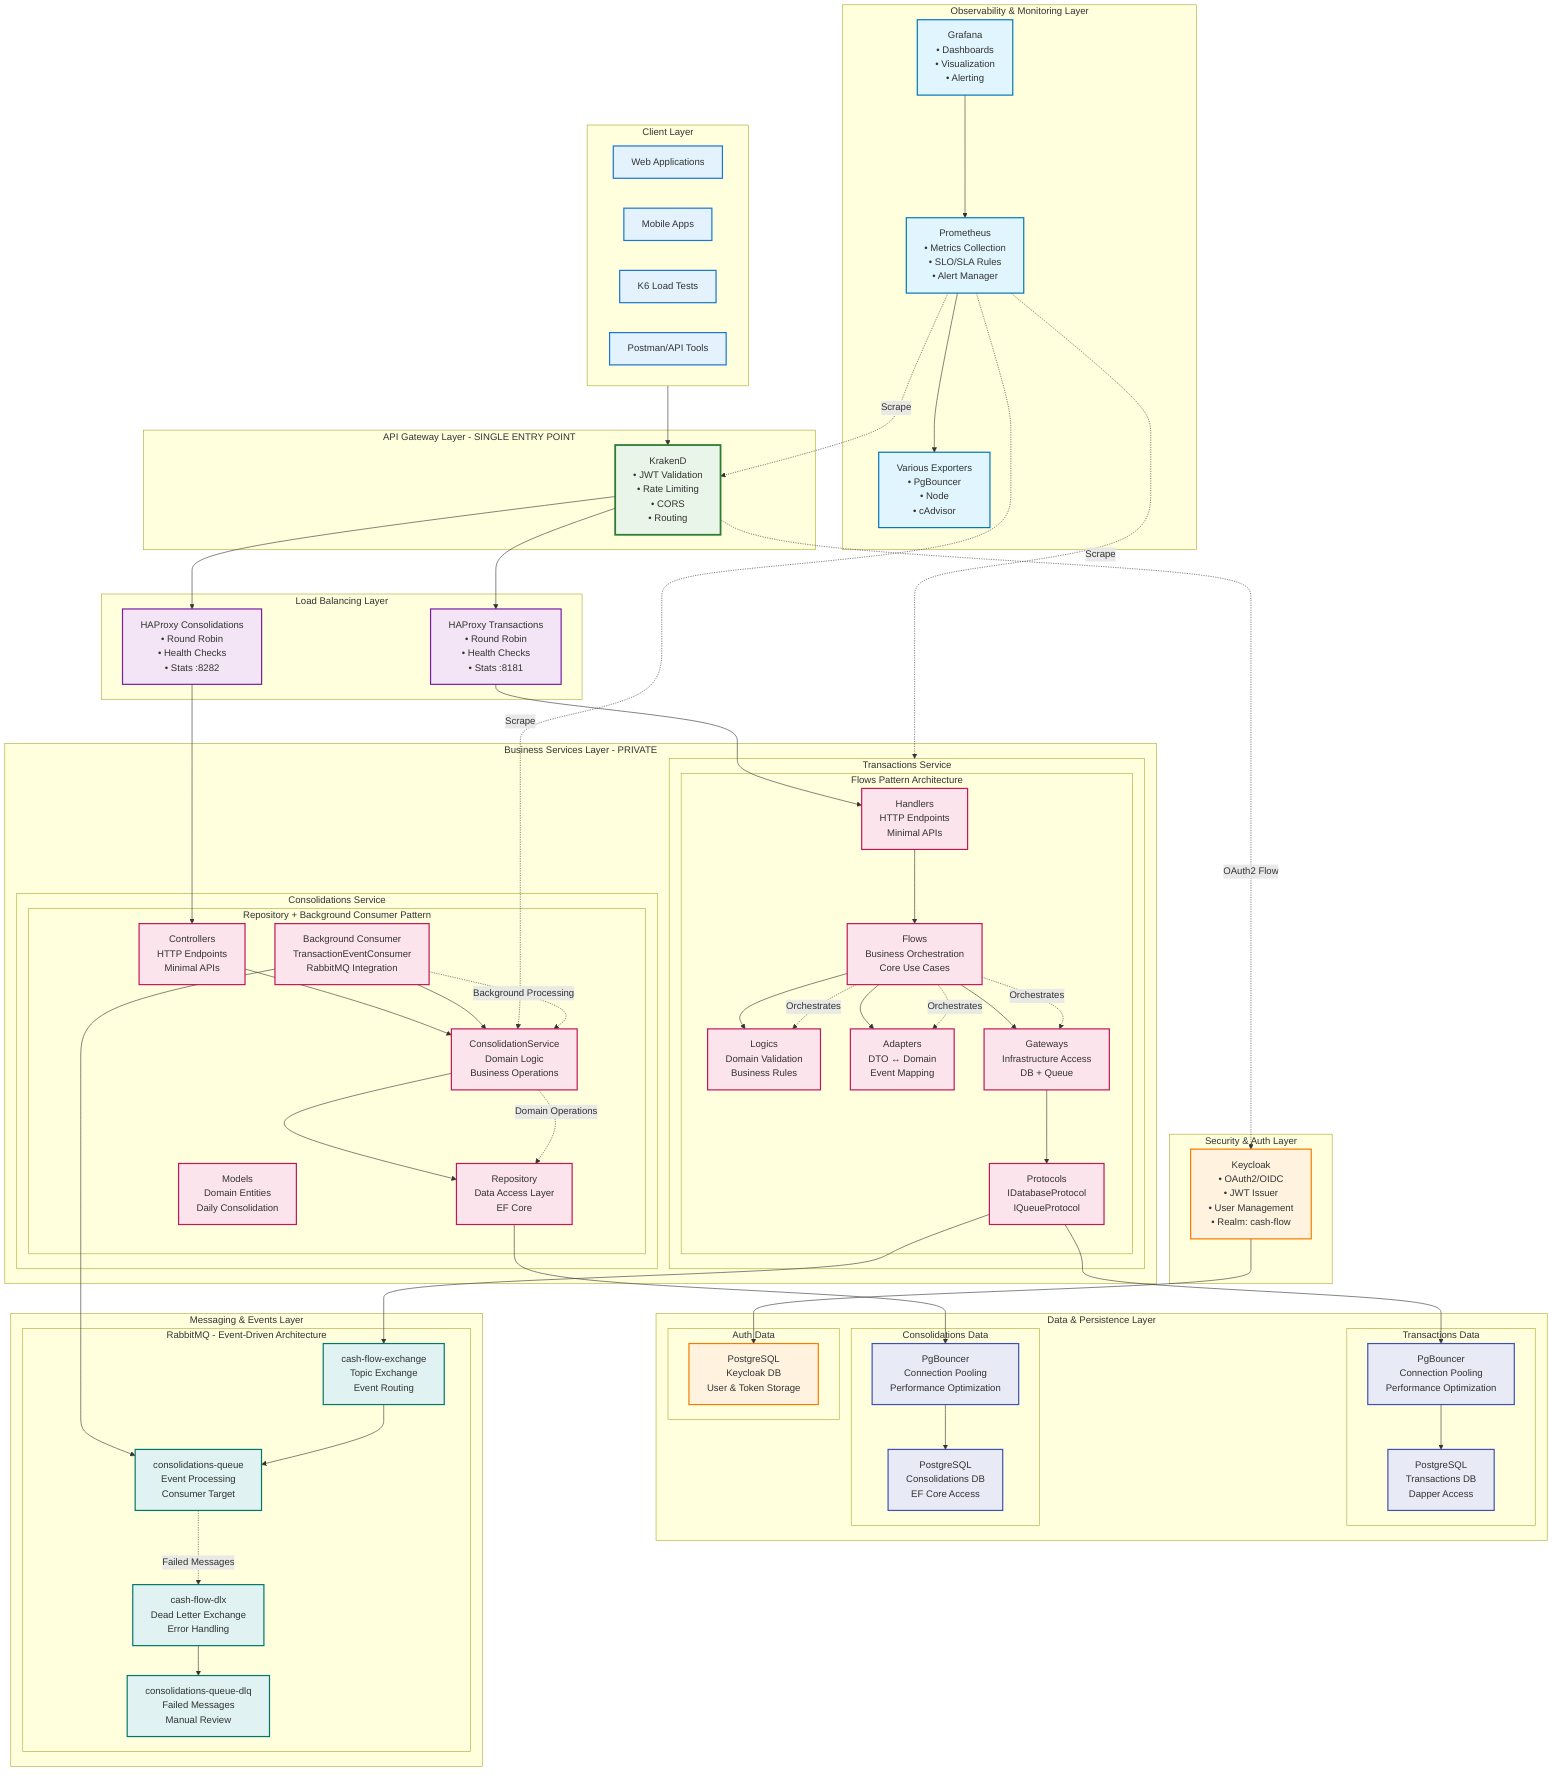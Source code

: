 graph TB
  subgraph ClientLayer[Client Layer]
    WebApp[Web Applications]
    Mobile[Mobile Apps]
    K6[K6 Load Tests]
    Postman[Postman/API Tools]
  end

  subgraph APIGateway[API Gateway Layer - SINGLE ENTRY POINT]
    KrakenD[KrakenD<br/>• JWT Validation<br/>• Rate Limiting<br/>• CORS<br/>• Routing]
  end

  subgraph SecurityLayer[Security & Auth Layer]
    Keycloak[Keycloak<br/>• OAuth2/OIDC<br/>• JWT Issuer<br/>• User Management<br/>• Realm: cash-flow]
  end

  subgraph BusinessServices[Business Services Layer - PRIVATE]
    subgraph TxService[Transactions Service]
      subgraph TxPattern[Flows Pattern Architecture]
        TxHandler[Handlers<br/>HTTP Endpoints<br/>Minimal APIs]
        TxFlow[Flows<br/>Business Orchestration<br/>Core Use Cases]
        TxLogic[Logics<br/>Domain Validation<br/>Business Rules]
        TxAdapter[Adapters<br/>DTO ↔ Domain<br/>Event Mapping]
        TxGateway[Gateways<br/>Infrastructure Access<br/>DB + Queue]
        TxProtocol[Protocols<br/>IDatabaseProtocol<br/>IQueueProtocol]
      end
    end

    subgraph CoServiceLayer[Consolidations Service]
      subgraph CoPattern[Repository + Background Consumer Pattern]
        CoController[Controllers<br/>HTTP Endpoints<br/>Minimal APIs]
        CoService[ConsolidationService<br/>Domain Logic<br/>Business Operations]
        CoRepository[Repository<br/>Data Access Layer<br/>EF Core]
        CoConsumer[Background Consumer<br/>TransactionEventConsumer<br/>RabbitMQ Integration]
        CoModels[Models<br/>Domain Entities<br/>Daily Consolidation]
      end
    end
  end

  subgraph DataLayer[Data & Persistence Layer]
    subgraph TxData[Transactions Data]
      TxDB[PostgreSQL<br/>Transactions DB<br/>Dapper Access]
      TxPool[PgBouncer<br/>Connection Pooling<br/>Performance Optimization]
    end

    subgraph CoData[Consolidations Data]
      CoDB[PostgreSQL<br/>Consolidations DB<br/>EF Core Access]
      CoPool[PgBouncer<br/>Connection Pooling<br/>Performance Optimization]
    end

    subgraph AuthData[Auth Data]
      AuthDB[PostgreSQL<br/>Keycloak DB<br/>User & Token Storage]
    end
  end

  subgraph MessagingLayer[Messaging & Events Layer]
    subgraph RabbitMQ[RabbitMQ - Event-Driven Architecture]
      Exchange[cash-flow-exchange<br/>Topic Exchange<br/>Event Routing]
      Queue[consolidations-queue<br/>Event Processing<br/>Consumer Target]
      DLX[cash-flow-dlx<br/>Dead Letter Exchange<br/>Error Handling]
      DLQ[consolidations-queue-dlq<br/>Failed Messages<br/>Manual Review]
    end
  end

  subgraph LoadBalancing[Load Balancing Layer]
    HAProxyTx[HAProxy Transactions<br/>• Round Robin<br/>• Health Checks<br/>• Stats :8181]
    HAProxyCo[HAProxy Consolidations<br/>• Round Robin<br/>• Health Checks<br/>• Stats :8282]
  end

  subgraph Observability[Observability & Monitoring Layer]
    Prometheus[Prometheus<br/>• Metrics Collection<br/>• SLO/SLA Rules<br/>• Alert Manager]
    Grafana[Grafana<br/>• Dashboards<br/>• Visualization<br/>• Alerting]
    Exporters[Various Exporters<br/>• PgBouncer<br/>• Node<br/>• cAdvisor]
  end

  %% Client connections
  ClientLayer --> KrakenD

  %% Security flow
  KrakenD -.->|OAuth2 Flow| Keycloak
  Keycloak --> AuthDB

  %% Business service routing
  KrakenD --> HAProxyTx
  KrakenD --> HAProxyCo
  HAProxyTx --> TxHandler
  HAProxyCo --> CoController

  %% Transactions Flow Pattern
  TxHandler --> TxFlow
  TxFlow --> TxLogic
  TxFlow --> TxAdapter
  TxFlow --> TxGateway
  TxGateway --> TxProtocol
  TxProtocol --> TxPool --> TxDB
  TxProtocol --> Exchange

  %% Consolidations Repository Pattern
  CoController --> CoService
  CoService --> CoRepository
  CoRepository --> CoPool --> CoDB
  CoConsumer --> Queue
  CoConsumer --> CoService

  %% Event flow
  Exchange --> Queue
  Queue -.->|Failed Messages| DLX --> DLQ

  %% Monitoring
  Prometheus --> Exporters
  Prometheus -.->|Scrape| TxService & CoService & KrakenD
  Grafana --> Prometheus

  %% Pattern Documentation
  TxFlow -.->|Orchestrates| TxLogic & TxAdapter & TxGateway
  CoConsumer -.->|Background Processing| CoService
  CoService -.->|Domain Operations| CoRepository

  %% Styling
  classDef client fill:#e3f2fd,stroke:#1976d2,stroke-width:2px
  classDef gateway fill:#e8f5e8,stroke:#2e7d32,stroke-width:3px
  classDef security fill:#fff3e0,stroke:#f57c00,stroke-width:2px
  classDef business fill:#fce4ec,stroke:#c2185b,stroke-width:2px
  classDef data fill:#e8eaf6,stroke:#3f51b5,stroke-width:2px
  classDef messaging fill:#e0f2f1,stroke:#00796b,stroke-width:2px
  classDef balancing fill:#f3e5f5,stroke:#7b1fa2,stroke-width:2px
  classDef monitoring fill:#e1f5fe,stroke:#0277bd,stroke-width:2px

  class WebApp,Mobile,K6,Postman client
  class KrakenD gateway
  class Keycloak,AuthDB security
  class TxHandler,TxFlow,TxLogic,TxAdapter,TxGateway,TxProtocol,CoController,CoService,CoRepository,CoConsumer,CoModels business
  class TxDB,CoDB,TxPool,CoPool data
  class Exchange,Queue,DLX,DLQ messaging
  class HAProxyTx,HAProxyCo balancing
  class Prometheus,Grafana,Exporters monitoring